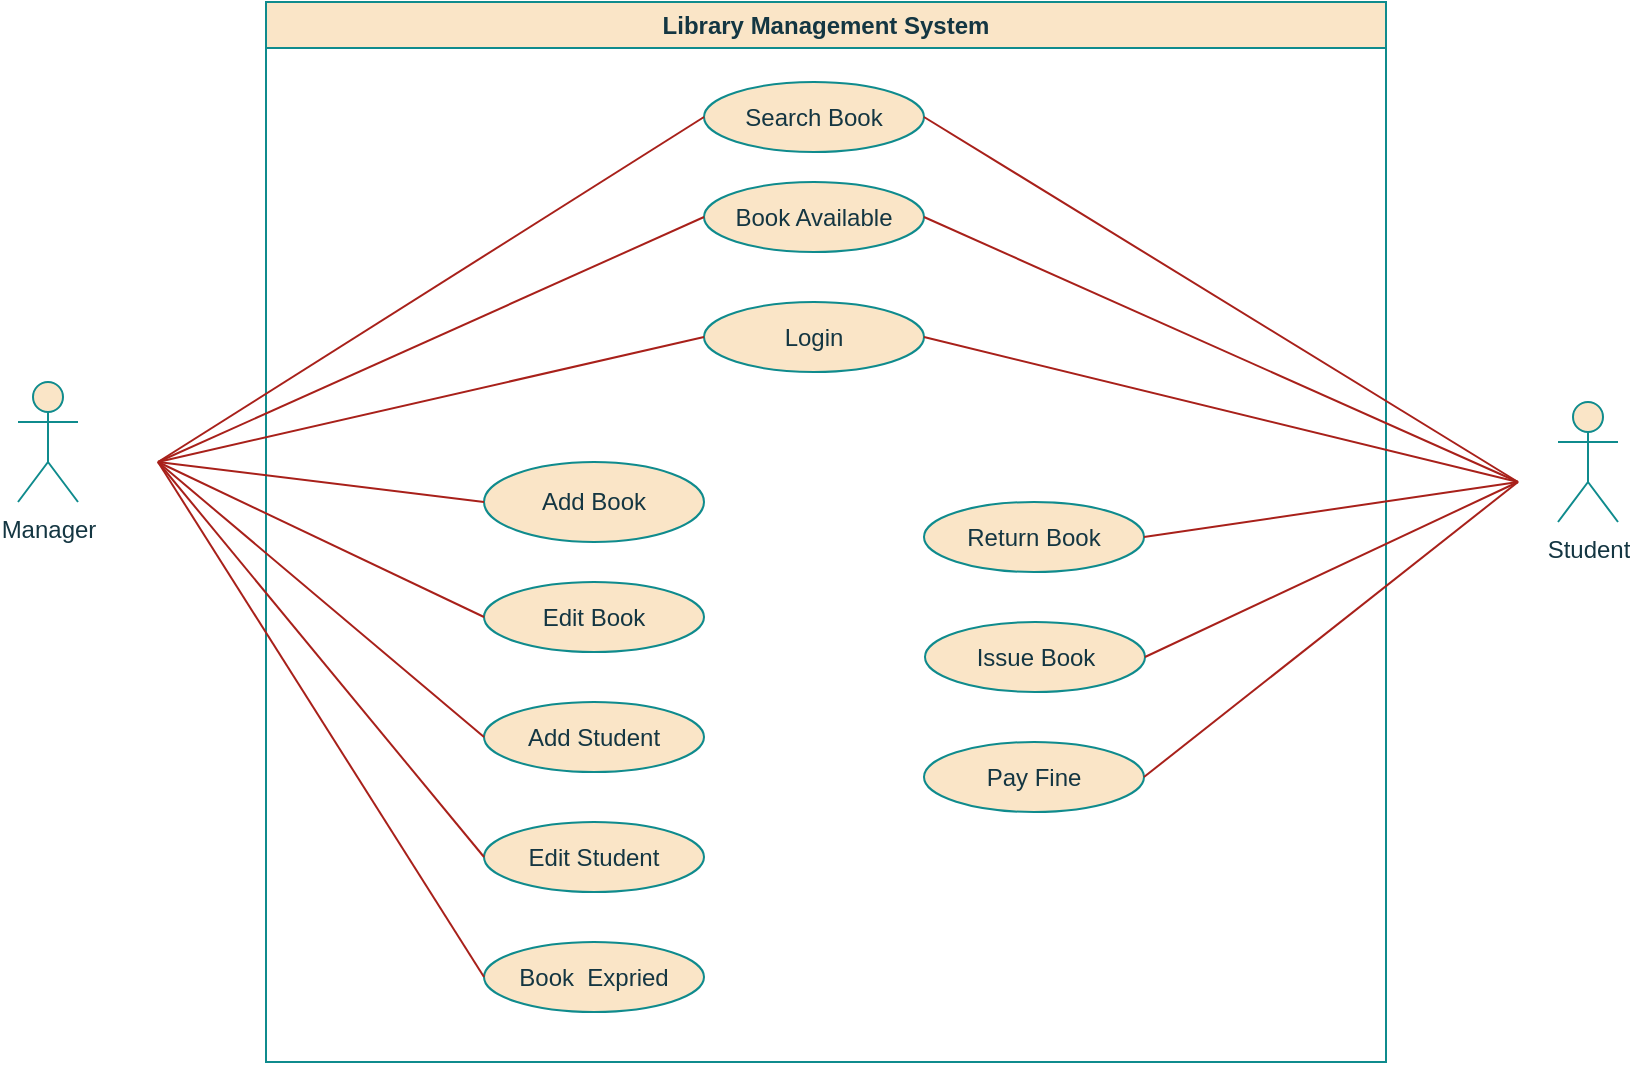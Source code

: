 <mxfile version="20.8.23" type="device" pages="3"><diagram id="uOkLZVvxmnWbiahNmg-E" name="Use Case"><mxGraphModel dx="1563" dy="801" grid="1" gridSize="10" guides="1" tooltips="1" connect="1" arrows="1" fold="1" page="1" pageScale="1" pageWidth="827" pageHeight="1169" math="0" shadow="0"><root><mxCell id="0"/><mxCell id="1" parent="0"/><mxCell id="xdFYo8zDKqeKgAtqm7Xd-2" value="Manager" style="shape=umlActor;verticalLabelPosition=bottom;verticalAlign=top;html=1;outlineConnect=0;labelBackgroundColor=none;fillColor=#FAE5C7;strokeColor=#0F8B8D;fontColor=#143642;" parent="1" vertex="1"><mxGeometry x="10" y="190" width="30" height="60" as="geometry"/></mxCell><mxCell id="xdFYo8zDKqeKgAtqm7Xd-3" value="Library Management System" style="swimlane;whiteSpace=wrap;html=1;labelBackgroundColor=none;fillColor=#FAE5C7;strokeColor=#0F8B8D;fontColor=#143642;" parent="1" vertex="1"><mxGeometry x="134" width="560" height="530" as="geometry"/></mxCell><mxCell id="xdFYo8zDKqeKgAtqm7Xd-6" value="Add Book" style="ellipse;whiteSpace=wrap;html=1;labelBackgroundColor=none;fillColor=#FAE5C7;strokeColor=#0F8B8D;fontColor=#143642;" parent="xdFYo8zDKqeKgAtqm7Xd-3" vertex="1"><mxGeometry x="109" y="230" width="110" height="40" as="geometry"/></mxCell><mxCell id="xdFYo8zDKqeKgAtqm7Xd-9" value="Edit Book" style="ellipse;whiteSpace=wrap;html=1;labelBackgroundColor=none;fillColor=#FAE5C7;strokeColor=#0F8B8D;fontColor=#143642;" parent="xdFYo8zDKqeKgAtqm7Xd-3" vertex="1"><mxGeometry x="109" y="290" width="110" height="35" as="geometry"/></mxCell><mxCell id="xdFYo8zDKqeKgAtqm7Xd-10" value="Add Student" style="ellipse;whiteSpace=wrap;html=1;labelBackgroundColor=none;fillColor=#FAE5C7;strokeColor=#0F8B8D;fontColor=#143642;" parent="xdFYo8zDKqeKgAtqm7Xd-3" vertex="1"><mxGeometry x="109" y="350" width="110" height="35" as="geometry"/></mxCell><mxCell id="xdFYo8zDKqeKgAtqm7Xd-12" value="Edit Student" style="ellipse;whiteSpace=wrap;html=1;labelBackgroundColor=none;fillColor=#FAE5C7;strokeColor=#0F8B8D;fontColor=#143642;" parent="xdFYo8zDKqeKgAtqm7Xd-3" vertex="1"><mxGeometry x="109" y="410" width="110" height="35" as="geometry"/></mxCell><mxCell id="xdFYo8zDKqeKgAtqm7Xd-14" value="Search Book" style="ellipse;whiteSpace=wrap;html=1;labelBackgroundColor=none;fillColor=#FAE5C7;strokeColor=#0F8B8D;fontColor=#143642;" parent="xdFYo8zDKqeKgAtqm7Xd-3" vertex="1"><mxGeometry x="219" y="40" width="110" height="35" as="geometry"/></mxCell><mxCell id="xdFYo8zDKqeKgAtqm7Xd-16" value="Book Available" style="ellipse;whiteSpace=wrap;html=1;labelBackgroundColor=none;fillColor=#FAE5C7;strokeColor=#0F8B8D;fontColor=#143642;" parent="xdFYo8zDKqeKgAtqm7Xd-3" vertex="1"><mxGeometry x="219" y="90" width="110" height="35" as="geometry"/></mxCell><mxCell id="xdFYo8zDKqeKgAtqm7Xd-19" value="Book&amp;nbsp; Expried" style="ellipse;whiteSpace=wrap;html=1;labelBackgroundColor=none;fillColor=#FAE5C7;strokeColor=#0F8B8D;fontColor=#143642;" parent="xdFYo8zDKqeKgAtqm7Xd-3" vertex="1"><mxGeometry x="109" y="470" width="110" height="35" as="geometry"/></mxCell><mxCell id="fXSW5P2r8p1NG4btd9Tk-15" value="Issue Book" style="ellipse;whiteSpace=wrap;html=1;labelBackgroundColor=none;fillColor=#FAE5C7;strokeColor=#0F8B8D;fontColor=#143642;" parent="xdFYo8zDKqeKgAtqm7Xd-3" vertex="1"><mxGeometry x="329.5" y="310" width="110" height="35" as="geometry"/></mxCell><mxCell id="fXSW5P2r8p1NG4btd9Tk-16" value="Return Book" style="ellipse;whiteSpace=wrap;html=1;labelBackgroundColor=none;fillColor=#FAE5C7;strokeColor=#0F8B8D;fontColor=#143642;" parent="xdFYo8zDKqeKgAtqm7Xd-3" vertex="1"><mxGeometry x="329" y="250" width="110" height="35" as="geometry"/></mxCell><mxCell id="5dwQXkDPHCpDI5ThsYv--5" value="Login" style="ellipse;whiteSpace=wrap;html=1;labelBackgroundColor=none;fillColor=#FAE5C7;strokeColor=#0F8B8D;fontColor=#143642;" parent="xdFYo8zDKqeKgAtqm7Xd-3" vertex="1"><mxGeometry x="219" y="150" width="110" height="35" as="geometry"/></mxCell><mxCell id="5dwQXkDPHCpDI5ThsYv--11" value="Pay Fine" style="ellipse;whiteSpace=wrap;html=1;labelBackgroundColor=none;fillColor=#FAE5C7;strokeColor=#0F8B8D;fontColor=#143642;" parent="xdFYo8zDKqeKgAtqm7Xd-3" vertex="1"><mxGeometry x="329" y="370" width="110" height="35" as="geometry"/></mxCell><mxCell id="fXSW5P2r8p1NG4btd9Tk-8" value="" style="endArrow=none;html=1;rounded=0;entryX=0;entryY=0.5;entryDx=0;entryDy=0;labelBackgroundColor=none;strokeColor=#A8201A;fontColor=default;" parent="1" target="xdFYo8zDKqeKgAtqm7Xd-14" edge="1"><mxGeometry width="50" height="50" relative="1" as="geometry"><mxPoint x="80" y="230" as="sourcePoint"/><mxPoint x="440" y="200" as="targetPoint"/></mxGeometry></mxCell><mxCell id="fXSW5P2r8p1NG4btd9Tk-9" value="" style="endArrow=none;html=1;rounded=0;strokeColor=#A8201A;fontColor=default;entryX=0;entryY=0.5;entryDx=0;entryDy=0;labelBackgroundColor=none;" parent="1" target="xdFYo8zDKqeKgAtqm7Xd-16" edge="1"><mxGeometry width="50" height="50" relative="1" as="geometry"><mxPoint x="80" y="230" as="sourcePoint"/><mxPoint x="440" y="200" as="targetPoint"/></mxGeometry></mxCell><mxCell id="fXSW5P2r8p1NG4btd9Tk-10" value="" style="endArrow=none;html=1;rounded=0;strokeColor=#A8201A;fontColor=default;entryX=0;entryY=0.5;entryDx=0;entryDy=0;labelBackgroundColor=none;" parent="1" target="xdFYo8zDKqeKgAtqm7Xd-6" edge="1"><mxGeometry width="50" height="50" relative="1" as="geometry"><mxPoint x="80" y="230" as="sourcePoint"/><mxPoint x="440" y="200" as="targetPoint"/></mxGeometry></mxCell><mxCell id="fXSW5P2r8p1NG4btd9Tk-11" value="" style="endArrow=none;html=1;rounded=0;strokeColor=#A8201A;fontColor=default;entryX=0;entryY=0.5;entryDx=0;entryDy=0;labelBackgroundColor=none;" parent="1" target="xdFYo8zDKqeKgAtqm7Xd-9" edge="1"><mxGeometry width="50" height="50" relative="1" as="geometry"><mxPoint x="80" y="230" as="sourcePoint"/><mxPoint x="440" y="200" as="targetPoint"/></mxGeometry></mxCell><mxCell id="fXSW5P2r8p1NG4btd9Tk-12" value="" style="endArrow=none;html=1;rounded=0;strokeColor=#A8201A;fontColor=default;entryX=0;entryY=0.5;entryDx=0;entryDy=0;labelBackgroundColor=none;" parent="1" target="xdFYo8zDKqeKgAtqm7Xd-10" edge="1"><mxGeometry width="50" height="50" relative="1" as="geometry"><mxPoint x="80" y="230" as="sourcePoint"/><mxPoint x="440" y="200" as="targetPoint"/></mxGeometry></mxCell><mxCell id="fXSW5P2r8p1NG4btd9Tk-13" value="" style="endArrow=none;html=1;rounded=0;strokeColor=#A8201A;fontColor=default;entryX=0;entryY=0.5;entryDx=0;entryDy=0;labelBackgroundColor=none;" parent="1" target="xdFYo8zDKqeKgAtqm7Xd-12" edge="1"><mxGeometry width="50" height="50" relative="1" as="geometry"><mxPoint x="80" y="230" as="sourcePoint"/><mxPoint x="440" y="200" as="targetPoint"/></mxGeometry></mxCell><mxCell id="fXSW5P2r8p1NG4btd9Tk-14" value="" style="endArrow=none;html=1;rounded=0;strokeColor=#A8201A;fontColor=default;entryX=0;entryY=0.5;entryDx=0;entryDy=0;labelBackgroundColor=none;" parent="1" target="xdFYo8zDKqeKgAtqm7Xd-19" edge="1"><mxGeometry width="50" height="50" relative="1" as="geometry"><mxPoint x="80" y="230" as="sourcePoint"/><mxPoint x="440" y="350" as="targetPoint"/></mxGeometry></mxCell><mxCell id="5dwQXkDPHCpDI5ThsYv--1" value="Student" style="shape=umlActor;verticalLabelPosition=bottom;verticalAlign=top;html=1;outlineConnect=0;labelBackgroundColor=none;fillColor=#FAE5C7;strokeColor=#0F8B8D;fontColor=#143642;" parent="1" vertex="1"><mxGeometry x="780" y="200" width="30" height="60" as="geometry"/></mxCell><mxCell id="5dwQXkDPHCpDI5ThsYv--3" value="" style="endArrow=none;html=1;rounded=0;strokeColor=#A8201A;fontColor=#143642;fillColor=#FAE5C7;exitX=1;exitY=0.5;exitDx=0;exitDy=0;" parent="1" source="xdFYo8zDKqeKgAtqm7Xd-14" edge="1"><mxGeometry width="50" height="50" relative="1" as="geometry"><mxPoint x="390" y="270" as="sourcePoint"/><mxPoint x="760" y="240" as="targetPoint"/></mxGeometry></mxCell><mxCell id="5dwQXkDPHCpDI5ThsYv--4" value="" style="endArrow=none;html=1;rounded=0;strokeColor=#A8201A;fontColor=#143642;fillColor=#FAE5C7;exitX=1;exitY=0.5;exitDx=0;exitDy=0;" parent="1" source="xdFYo8zDKqeKgAtqm7Xd-16" edge="1"><mxGeometry width="50" height="50" relative="1" as="geometry"><mxPoint x="390" y="210" as="sourcePoint"/><mxPoint x="760" y="240" as="targetPoint"/></mxGeometry></mxCell><mxCell id="5dwQXkDPHCpDI5ThsYv--6" value="" style="endArrow=none;html=1;rounded=0;strokeColor=#A8201A;fontColor=#143642;fillColor=#FAE5C7;exitX=1;exitY=0.5;exitDx=0;exitDy=0;" parent="1" source="5dwQXkDPHCpDI5ThsYv--5" edge="1"><mxGeometry width="50" height="50" relative="1" as="geometry"><mxPoint x="390" y="280" as="sourcePoint"/><mxPoint x="760" y="240" as="targetPoint"/></mxGeometry></mxCell><mxCell id="5dwQXkDPHCpDI5ThsYv--7" value="" style="endArrow=none;html=1;rounded=0;strokeColor=#A8201A;fontColor=#143642;fillColor=#FAE5C7;entryX=0;entryY=0.5;entryDx=0;entryDy=0;" parent="1" target="5dwQXkDPHCpDI5ThsYv--5" edge="1"><mxGeometry width="50" height="50" relative="1" as="geometry"><mxPoint x="80" y="230" as="sourcePoint"/><mxPoint x="440" y="230" as="targetPoint"/></mxGeometry></mxCell><mxCell id="5dwQXkDPHCpDI5ThsYv--8" value="" style="endArrow=none;html=1;rounded=0;strokeColor=#A8201A;fontColor=#143642;fillColor=#FAE5C7;exitX=1;exitY=0.5;exitDx=0;exitDy=0;" parent="1" source="fXSW5P2r8p1NG4btd9Tk-16" edge="1"><mxGeometry width="50" height="50" relative="1" as="geometry"><mxPoint x="390" y="270" as="sourcePoint"/><mxPoint x="760" y="240" as="targetPoint"/></mxGeometry></mxCell><mxCell id="5dwQXkDPHCpDI5ThsYv--9" value="" style="endArrow=none;html=1;rounded=0;strokeColor=#A8201A;fontColor=#143642;fillColor=#FAE5C7;exitX=1;exitY=0.5;exitDx=0;exitDy=0;" parent="1" source="fXSW5P2r8p1NG4btd9Tk-15" edge="1"><mxGeometry width="50" height="50" relative="1" as="geometry"><mxPoint x="390" y="270" as="sourcePoint"/><mxPoint x="760" y="240" as="targetPoint"/></mxGeometry></mxCell><mxCell id="5dwQXkDPHCpDI5ThsYv--12" value="" style="endArrow=none;html=1;rounded=0;strokeColor=#A8201A;fontColor=#143642;fillColor=#FAE5C7;exitX=1;exitY=0.5;exitDx=0;exitDy=0;" parent="1" source="5dwQXkDPHCpDI5ThsYv--11" edge="1"><mxGeometry width="50" height="50" relative="1" as="geometry"><mxPoint x="390" y="470" as="sourcePoint"/><mxPoint x="760" y="240" as="targetPoint"/></mxGeometry></mxCell></root></mxGraphModel></diagram><diagram id="7mnBoKc1FsjEGYfNTStv" name="Class"><mxGraphModel dx="1563" dy="801" grid="1" gridSize="10" guides="1" tooltips="1" connect="1" arrows="1" fold="1" page="1" pageScale="1" pageWidth="827" pageHeight="1169" math="0" shadow="0"><root><mxCell id="0"/><mxCell id="1" parent="0"/><mxCell id="OFZURUK10wfkT5gRjJD3-1" value="&lt;p style=&quot;margin:0px;margin-top:4px;text-align:center;&quot;&gt;&lt;b&gt;Book&lt;/b&gt;&lt;/p&gt;&lt;hr size=&quot;1&quot;&gt;&lt;p style=&quot;margin:0px;margin-left:4px;&quot;&gt;+ bookID: string&lt;/p&gt;&lt;p style=&quot;margin:0px;margin-left:4px;&quot;&gt;+ title : string&amp;nbsp;&amp;nbsp;&lt;/p&gt;&lt;p style=&quot;margin:0px;margin-left:4px;&quot;&gt;+ author: string&lt;/p&gt;&lt;p style=&quot;margin:0px;margin-left:4px;&quot;&gt;+ byStudentID: string&lt;/p&gt;&lt;p style=&quot;margin:0px;margin-left:4px;&quot;&gt;&lt;span style=&quot;background-color: initial;&quot;&gt;+ expried: date&lt;/span&gt;&lt;br&gt;&lt;/p&gt;&lt;hr size=&quot;1&quot;&gt;&lt;p style=&quot;margin:0px;margin-left:4px;&quot;&gt;&lt;span style=&quot;background-color: initial;&quot;&gt;editBook()&lt;/span&gt;&lt;br&gt;&lt;/p&gt;&lt;p style=&quot;margin:0px;margin-left:4px;&quot;&gt;deleteBook()&lt;/p&gt;&lt;p style=&quot;margin:0px;margin-left:4px;&quot;&gt;getBook()&lt;/p&gt;&lt;p style=&quot;margin:0px;margin-left:4px;&quot;&gt;borrowBook()&lt;/p&gt;&lt;p style=&quot;margin:0px;margin-left:4px;&quot;&gt;&lt;br&gt;&lt;/p&gt;" style="verticalAlign=top;align=left;overflow=fill;fontSize=12;fontFamily=Helvetica;html=1;rounded=0;labelBackgroundColor=none;fillColor=#FAE5C7;strokeColor=#0F8B8D;fontColor=#143642;" parent="1" vertex="1"><mxGeometry x="570" y="390" width="190" height="200" as="geometry"/></mxCell><mxCell id="hiFGdiYwizlRJzChGfKG-1" value="&lt;p style=&quot;margin:0px;margin-top:4px;text-align:center;&quot;&gt;&lt;b&gt;Student&lt;/b&gt;&lt;/p&gt;&lt;hr size=&quot;1&quot;&gt;&lt;p style=&quot;margin:0px;margin-left:4px;&quot;&gt;+ studentID: string&lt;/p&gt;&lt;p style=&quot;margin:0px;margin-left:4px;&quot;&gt;+ name: string&lt;/p&gt;&lt;p style=&quot;margin:0px;margin-left:4px;&quot;&gt;+ phone: string&lt;/p&gt;&lt;p style=&quot;margin:0px;margin-left:4px;&quot;&gt;+ bookBorrowed: array of bookID&lt;/p&gt;&lt;hr size=&quot;1&quot;&gt;&lt;p style=&quot;margin:0px;margin-left:4px;&quot;&gt;getBooks()&lt;/p&gt;&lt;p style=&quot;margin:0px;margin-left:4px;&quot;&gt;editStudent()&lt;/p&gt;&lt;p style=&quot;margin:0px;margin-left:4px;&quot;&gt;deleteStudent()&lt;/p&gt;&lt;p style=&quot;margin:0px;margin-left:4px;&quot;&gt;checkExpried()&lt;/p&gt;&lt;p style=&quot;margin:0px;margin-left:4px;&quot;&gt;returnBook()&lt;/p&gt;&lt;p style=&quot;margin:0px;margin-left:4px;&quot;&gt;&lt;span style=&quot;background-color: initial;&quot;&gt;borrowBook()&lt;/span&gt;&lt;br&gt;&lt;/p&gt;&lt;p style=&quot;margin:0px;margin-left:4px;&quot;&gt;&lt;span style=&quot;background-color: initial;&quot;&gt;searchBook()&lt;/span&gt;&lt;/p&gt;&lt;p style=&quot;margin:0px;margin-left:4px;&quot;&gt;&lt;br&gt;&lt;/p&gt;" style="verticalAlign=top;align=left;overflow=fill;fontSize=12;fontFamily=Helvetica;html=1;rounded=0;labelBackgroundColor=none;fillColor=#FAE5C7;strokeColor=#0F8B8D;fontColor=#143642;" parent="1" vertex="1"><mxGeometry x="590" y="10" width="190" height="210" as="geometry"/></mxCell><mxCell id="J20EvwhxMdbsz5aRMCPJ-2" value="&lt;p style=&quot;margin:0px;margin-top:4px;text-align:center;&quot;&gt;&lt;b&gt;Manager&lt;/b&gt;&lt;/p&gt;&lt;hr size=&quot;1&quot;&gt;&lt;p style=&quot;margin:0px;margin-left:4px;&quot;&gt;+ userID: &quot;admin&quot;&lt;/p&gt;&lt;p style=&quot;margin:0px;margin-left:4px;&quot;&gt;+ password: string (admin)&lt;/p&gt;&lt;hr size=&quot;1&quot;&gt;&lt;p style=&quot;margin:0px;margin-left:4px;&quot;&gt;addBook()&lt;/p&gt;&lt;p style=&quot;margin:0px;margin-left:4px;&quot;&gt;editBook()&lt;/p&gt;&lt;p style=&quot;margin:0px;margin-left:4px;&quot;&gt;deleteBook()&lt;/p&gt;&lt;p style=&quot;margin:0px;margin-left:4px;&quot;&gt;searchBook()&lt;/p&gt;&lt;p style=&quot;margin:0px;margin-left:4px;&quot;&gt;getBook()&lt;/p&gt;&lt;p style=&quot;margin:0px;margin-left:4px;&quot;&gt;getBooks()&lt;/p&gt;&lt;p style=&quot;margin:0px;margin-left:4px;&quot;&gt;getStudents()&lt;/p&gt;&lt;p style=&quot;margin:0px;margin-left:4px;&quot;&gt;searchStudent()&lt;/p&gt;&lt;p style=&quot;margin:0px;margin-left:4px;&quot;&gt;addStudent()&lt;/p&gt;&lt;p style=&quot;margin:0px;margin-left:4px;&quot;&gt;editStudent()&lt;/p&gt;&lt;p style=&quot;margin:0px;margin-left:4px;&quot;&gt;deleteStudent()&lt;/p&gt;&lt;p style=&quot;margin:0px;margin-left:4px;&quot;&gt;bookExpried()&lt;/p&gt;&lt;p style=&quot;margin:0px;margin-left:4px;&quot;&gt;&lt;br&gt;&lt;/p&gt;" style="verticalAlign=top;align=left;overflow=fill;fontSize=12;fontFamily=Helvetica;html=1;rounded=0;labelBackgroundColor=none;fillColor=#FAE5C7;strokeColor=#0F8B8D;fontColor=#143642;" parent="1" vertex="1"><mxGeometry x="40" y="210" width="190" height="260" as="geometry"/></mxCell><mxCell id="DVfpoHDPnZDGFsJDqeU1-1" value="&lt;p style=&quot;margin:0px;margin-top:4px;text-align:center;&quot;&gt;&lt;b&gt;Category&lt;/b&gt;&lt;/p&gt;&lt;hr size=&quot;1&quot;&gt;&lt;p style=&quot;margin:0px;margin-left:4px;&quot;&gt;+ list: array&lt;/p&gt;&lt;p style=&quot;margin:0px;margin-left:4px;&quot;&gt;+ title: string&lt;/p&gt;&lt;p style=&quot;margin:0px;margin-left:4px;&quot;&gt;+ details: string&lt;/p&gt;&lt;hr size=&quot;1&quot;&gt;&lt;p style=&quot;margin:0px;margin-left:4px;&quot;&gt;getBooks()&lt;/p&gt;&lt;p style=&quot;margin:0px;margin-left:4px;&quot;&gt;getStudent()&lt;/p&gt;&lt;p style=&quot;margin:0px;margin-left:4px;&quot;&gt;filler()&lt;/p&gt;&lt;p style=&quot;margin:0px;margin-left:4px;&quot;&gt;searchBook()&lt;/p&gt;&lt;p style=&quot;margin:0px;margin-left:4px;&quot;&gt;searchStudent()&lt;/p&gt;&lt;p style=&quot;margin:0px;margin-left:4px;&quot;&gt;bookExpried()&lt;/p&gt;&lt;p style=&quot;margin:0px;margin-left:4px;&quot;&gt;&lt;br&gt;&lt;/p&gt;" style="verticalAlign=top;align=left;overflow=fill;fontSize=12;fontFamily=Helvetica;html=1;rounded=0;labelBackgroundColor=none;fillColor=#FAE5C7;strokeColor=#0F8B8D;fontColor=#143642;" parent="1" vertex="1"><mxGeometry x="350" y="230" width="190" height="190" as="geometry"/></mxCell><mxCell id="zjQzbIeLS4kWlQUXbg6B-1" value="&lt;p style=&quot;margin:0px;margin-top:4px;text-align:center;&quot;&gt;&lt;b&gt;Account&lt;/b&gt;&lt;/p&gt;&lt;hr size=&quot;1&quot;&gt;&lt;p style=&quot;margin:0px;margin-left:4px;&quot;&gt;&lt;br&gt;&lt;/p&gt;&lt;hr size=&quot;1&quot;&gt;&lt;p style=&quot;margin:0px;margin-left:4px;&quot;&gt;login()&lt;/p&gt;&lt;p style=&quot;margin:0px;margin-left:4px;&quot;&gt;logout()&lt;/p&gt;&lt;p style=&quot;margin:0px;margin-left:4px;&quot;&gt;&lt;br&gt;&lt;/p&gt;" style="verticalAlign=top;align=left;overflow=fill;fontSize=12;fontFamily=Helvetica;html=1;rounded=0;labelBackgroundColor=none;fillColor=#FAE5C7;strokeColor=#0F8B8D;fontColor=#143642;" parent="1" vertex="1"><mxGeometry x="70" y="10" width="190" height="140" as="geometry"/></mxCell><mxCell id="zjQzbIeLS4kWlQUXbg6B-6" value="extends" style="endArrow=classic;html=1;rounded=0;strokeColor=#a82044;exitX=0;exitY=0.25;exitDx=0;exitDy=0;entryX=1;entryY=0.5;entryDx=0;entryDy=0;" parent="1" source="hiFGdiYwizlRJzChGfKG-1" target="zjQzbIeLS4kWlQUXbg6B-1" edge="1"><mxGeometry width="50" height="50" relative="1" as="geometry"><mxPoint x="360" y="320" as="sourcePoint"/><mxPoint x="410" y="270" as="targetPoint"/></mxGeometry></mxCell><mxCell id="zjQzbIeLS4kWlQUXbg6B-7" value="extends" style="endArrow=classic;html=1;rounded=0;strokeColor=#a82044;exitX=0.5;exitY=0;exitDx=0;exitDy=0;entryX=0.5;entryY=1;entryDx=0;entryDy=0;" parent="1" source="J20EvwhxMdbsz5aRMCPJ-2" target="zjQzbIeLS4kWlQUXbg6B-1" edge="1"><mxGeometry width="50" height="50" relative="1" as="geometry"><mxPoint x="360" y="280" as="sourcePoint"/><mxPoint x="410" y="230" as="targetPoint"/></mxGeometry></mxCell><mxCell id="zjQzbIeLS4kWlQUXbg6B-10" value="" style="endArrow=none;html=1;rounded=0;strokeColor=#a82044;exitX=1;exitY=0.5;exitDx=0;exitDy=0;entryX=0;entryY=0.5;entryDx=0;entryDy=0;" parent="1" source="J20EvwhxMdbsz5aRMCPJ-2" target="DVfpoHDPnZDGFsJDqeU1-1" edge="1"><mxGeometry width="50" height="50" relative="1" as="geometry"><mxPoint x="360" y="370" as="sourcePoint"/><mxPoint x="410" y="320" as="targetPoint"/></mxGeometry></mxCell><mxCell id="zjQzbIeLS4kWlQUXbg6B-11" value="" style="endArrow=none;html=1;rounded=0;strokeColor=#a82044;exitX=0.5;exitY=0;exitDx=0;exitDy=0;entryX=0;entryY=0.5;entryDx=0;entryDy=0;" parent="1" source="DVfpoHDPnZDGFsJDqeU1-1" target="hiFGdiYwizlRJzChGfKG-1" edge="1"><mxGeometry width="50" height="50" relative="1" as="geometry"><mxPoint x="360" y="370" as="sourcePoint"/><mxPoint x="410" y="320" as="targetPoint"/></mxGeometry></mxCell><mxCell id="zjQzbIeLS4kWlQUXbg6B-12" value="" style="endArrow=classic;html=1;rounded=0;strokeColor=#a82044;exitX=0.5;exitY=1;exitDx=0;exitDy=0;entryX=0;entryY=0.5;entryDx=0;entryDy=0;" parent="1" source="DVfpoHDPnZDGFsJDqeU1-1" target="OFZURUK10wfkT5gRjJD3-1" edge="1"><mxGeometry width="50" height="50" relative="1" as="geometry"><mxPoint x="360" y="370" as="sourcePoint"/><mxPoint x="410" y="320" as="targetPoint"/></mxGeometry></mxCell><mxCell id="zjQzbIeLS4kWlQUXbg6B-13" value="" style="endArrow=classic;html=1;rounded=0;strokeColor=#a82044;exitX=1;exitY=0.75;exitDx=0;exitDy=0;entryX=0;entryY=0.75;entryDx=0;entryDy=0;" parent="1" source="J20EvwhxMdbsz5aRMCPJ-2" target="OFZURUK10wfkT5gRjJD3-1" edge="1"><mxGeometry width="50" height="50" relative="1" as="geometry"><mxPoint x="360" y="370" as="sourcePoint"/><mxPoint x="410" y="320" as="targetPoint"/></mxGeometry></mxCell></root></mxGraphModel></diagram><diagram id="58M_8Q4PW9_ogB__SuQH" name="Activity"><mxGraphModel dx="2200" dy="1190" grid="1" gridSize="10" guides="1" tooltips="1" connect="1" arrows="1" fold="1" page="1" pageScale="1" pageWidth="1654" pageHeight="2336" math="0" shadow="0"><root><mxCell id="0"/><mxCell id="1" parent="0"/><mxCell id="lMFX3iQfjpDK41kEJhHL-4" style="edgeStyle=orthogonalEdgeStyle;rounded=0;orthogonalLoop=1;jettySize=auto;html=1;strokeColor=#A8201A;labelBackgroundColor=none;fontColor=default;startArrow=none;" parent="1" source="lMFX3iQfjpDK41kEJhHL-13" target="lMFX3iQfjpDK41kEJhHL-3" edge="1"><mxGeometry relative="1" as="geometry"><mxPoint x="780" y="50" as="sourcePoint"/></mxGeometry></mxCell><mxCell id="lMFX3iQfjpDK41kEJhHL-12" style="edgeStyle=orthogonalEdgeStyle;rounded=0;orthogonalLoop=1;jettySize=auto;html=1;exitX=0.5;exitY=1;exitDx=0;exitDy=0;entryX=0.5;entryY=0;entryDx=0;entryDy=0;strokeColor=#A8201A;fontColor=#143642;fillColor=#FAE5C7;" parent="1" source="lMFX3iQfjpDK41kEJhHL-3" target="lMFX3iQfjpDK41kEJhHL-11" edge="1"><mxGeometry relative="1" as="geometry"/></mxCell><mxCell id="lMFX3iQfjpDK41kEJhHL-3" value="login" style="rounded=1;whiteSpace=wrap;html=1;labelBackgroundColor=none;fillColor=#FAE5C7;strokeColor=#0F8B8D;fontColor=#143642;" parent="1" vertex="1"><mxGeometry x="687.5" y="100" width="105" height="30" as="geometry"/></mxCell><mxCell id="iPwSSAkDsUlnAcekTfTm-4" style="edgeStyle=orthogonalEdgeStyle;rounded=0;orthogonalLoop=1;jettySize=auto;html=1;exitX=0.5;exitY=1;exitDx=0;exitDy=0;entryX=0.5;entryY=0;entryDx=0;entryDy=0;strokeColor=#A8201A;fontColor=#143642;fillColor=#FAE5C7;" parent="1" source="lMFX3iQfjpDK41kEJhHL-5" target="lMFX3iQfjpDK41kEJhHL-8" edge="1"><mxGeometry relative="1" as="geometry"/></mxCell><mxCell id="lMFX3iQfjpDK41kEJhHL-5" value="create new book" style="rounded=1;whiteSpace=wrap;html=1;labelBackgroundColor=none;fillColor=#FAE5C7;strokeColor=#0F8B8D;fontColor=#143642;" parent="1" vertex="1"><mxGeometry x="500" y="330" width="90" height="30" as="geometry"/></mxCell><mxCell id="iPwSSAkDsUlnAcekTfTm-5" style="edgeStyle=orthogonalEdgeStyle;rounded=0;orthogonalLoop=1;jettySize=auto;html=1;exitX=0.5;exitY=1;exitDx=0;exitDy=0;entryX=0.5;entryY=0;entryDx=0;entryDy=0;strokeColor=#A8201A;fontColor=#143642;fillColor=#FAE5C7;" parent="1" source="lMFX3iQfjpDK41kEJhHL-8" target="lMFX3iQfjpDK41kEJhHL-9" edge="1"><mxGeometry relative="1" as="geometry"/></mxCell><mxCell id="lMFX3iQfjpDK41kEJhHL-8" value="enter info book" style="rounded=1;whiteSpace=wrap;html=1;labelBackgroundColor=none;fillColor=#FAE5C7;strokeColor=#0F8B8D;fontColor=#143642;" parent="1" vertex="1"><mxGeometry x="500" y="400" width="90" height="30" as="geometry"/></mxCell><mxCell id="lMFX3iQfjpDK41kEJhHL-9" value="add book" style="rounded=1;whiteSpace=wrap;html=1;labelBackgroundColor=none;fillColor=#FAE5C7;strokeColor=#0F8B8D;fontColor=#143642;" parent="1" vertex="1"><mxGeometry x="500" y="480" width="90" height="30" as="geometry"/></mxCell><mxCell id="lMFX3iQfjpDK41kEJhHL-11" value="check account" style="rhombus;whiteSpace=wrap;html=1;labelBackgroundColor=none;fillColor=#FAE5C7;strokeColor=#0F8B8D;fontColor=#143642;" parent="1" vertex="1"><mxGeometry x="702.5" y="170" width="75" height="70" as="geometry"/></mxCell><mxCell id="lMFX3iQfjpDK41kEJhHL-13" value="" style="ellipse;whiteSpace=wrap;html=1;strokeColor=#0F8B8D;fontColor=#143642;fillColor=#FAE5C7;" parent="1" vertex="1"><mxGeometry x="730" y="40" width="20" height="20" as="geometry"/></mxCell><mxCell id="lMFX3iQfjpDK41kEJhHL-17" value="" style="endArrow=classic;html=1;rounded=0;strokeColor=#A8201A;fontColor=#143642;fillColor=#FAE5C7;exitX=1;exitY=0.5;exitDx=0;exitDy=0;entryX=0;entryY=0.5;entryDx=0;entryDy=0;" parent="1" source="lMFX3iQfjpDK41kEJhHL-11" target="uukxbk1NKoJTF13Ms9i8-1" edge="1"><mxGeometry width="50" height="50" relative="1" as="geometry"><mxPoint x="650" y="240" as="sourcePoint"/><mxPoint x="900" y="205" as="targetPoint"/></mxGeometry></mxCell><mxCell id="lMFX3iQfjpDK41kEJhHL-18" value="" style="endArrow=classic;html=1;rounded=0;strokeColor=#A8201A;fontColor=#143642;fillColor=#FAE5C7;exitX=0;exitY=0.5;exitDx=0;exitDy=0;entryX=1;entryY=0.5;entryDx=0;entryDy=0;" parent="1" source="lMFX3iQfjpDK41kEJhHL-11" target="iPwSSAkDsUlnAcekTfTm-6" edge="1"><mxGeometry width="50" height="50" relative="1" as="geometry"><mxPoint x="650" y="240" as="sourcePoint"/><mxPoint x="380" y="205" as="targetPoint"/></mxGeometry></mxCell><mxCell id="cOmadsh61T-_d99aTZA7-1" value="list book" style="rounded=1;whiteSpace=wrap;html=1;strokeColor=#0F8B8D;fontColor=#143642;fillColor=#FAE5C7;" parent="1" vertex="1"><mxGeometry x="702.5" y="330" width="80" height="30" as="geometry"/></mxCell><mxCell id="uukxbk1NKoJTF13Ms9i8-1" value="student" style="ellipse;whiteSpace=wrap;html=1;aspect=fixed;strokeColor=#0F8B8D;fontColor=#143642;fillColor=#FAE5C7;" parent="1" vertex="1"><mxGeometry x="960" y="172.5" width="65" height="65" as="geometry"/></mxCell><mxCell id="uukxbk1NKoJTF13Ms9i8-3" value="" style="endArrow=none;html=1;rounded=0;strokeColor=#A8201A;fontColor=#143642;fillColor=#FAE5C7;exitX=0.5;exitY=1;exitDx=0;exitDy=0;" parent="1" source="uukxbk1NKoJTF13Ms9i8-1" edge="1"><mxGeometry width="50" height="50" relative="1" as="geometry"><mxPoint x="650" y="240" as="sourcePoint"/><mxPoint x="993" y="280" as="targetPoint"/></mxGeometry></mxCell><mxCell id="uukxbk1NKoJTF13Ms9i8-5" value="" style="endArrow=classic;html=1;rounded=0;strokeColor=#A8201A;fontColor=#143642;fillColor=#FAE5C7;exitX=0.5;exitY=1;exitDx=0;exitDy=0;entryX=0.5;entryY=0;entryDx=0;entryDy=0;" parent="1" source="cOmadsh61T-_d99aTZA7-1" target="uukxbk1NKoJTF13Ms9i8-6" edge="1"><mxGeometry width="50" height="50" relative="1" as="geometry"><mxPoint x="650" y="450" as="sourcePoint"/><mxPoint x="818" y="410" as="targetPoint"/></mxGeometry></mxCell><mxCell id="uukxbk1NKoJTF13Ms9i8-10" style="edgeStyle=orthogonalEdgeStyle;rounded=0;orthogonalLoop=1;jettySize=auto;html=1;exitX=0.5;exitY=1;exitDx=0;exitDy=0;entryX=0.5;entryY=0;entryDx=0;entryDy=0;strokeColor=#A8201A;fontColor=#143642;fillColor=#FAE5C7;" parent="1" source="uukxbk1NKoJTF13Ms9i8-6" target="uukxbk1NKoJTF13Ms9i8-7" edge="1"><mxGeometry relative="1" as="geometry"/></mxCell><mxCell id="uukxbk1NKoJTF13Ms9i8-6" value="get books" style="rounded=1;whiteSpace=wrap;html=1;strokeColor=#0F8B8D;fontColor=#143642;fillColor=#FAE5C7;" parent="1" vertex="1"><mxGeometry x="702.5" y="400" width="80" height="30" as="geometry"/></mxCell><mxCell id="uukxbk1NKoJTF13Ms9i8-11" style="edgeStyle=orthogonalEdgeStyle;rounded=0;orthogonalLoop=1;jettySize=auto;html=1;exitX=0.5;exitY=1;exitDx=0;exitDy=0;entryX=0.5;entryY=0;entryDx=0;entryDy=0;strokeColor=#A8201A;fontColor=#143642;fillColor=#FAE5C7;" parent="1" source="uukxbk1NKoJTF13Ms9i8-7" target="uukxbk1NKoJTF13Ms9i8-9" edge="1"><mxGeometry relative="1" as="geometry"/></mxCell><mxCell id="uukxbk1NKoJTF13Ms9i8-7" value="fillter" style="rounded=1;whiteSpace=wrap;html=1;strokeColor=#0F8B8D;fontColor=#143642;fillColor=#FAE5C7;" parent="1" vertex="1"><mxGeometry x="702.5" y="480" width="80" height="30" as="geometry"/></mxCell><mxCell id="uukxbk1NKoJTF13Ms9i8-9" value="display" style="rounded=1;whiteSpace=wrap;html=1;strokeColor=#0F8B8D;fontColor=#143642;fillColor=#FAE5C7;" parent="1" vertex="1"><mxGeometry x="702.5" y="550" width="80" height="30" as="geometry"/></mxCell><mxCell id="uukxbk1NKoJTF13Ms9i8-12" value="" style="endArrow=classic;html=1;rounded=0;strokeColor=#A8201A;fontColor=#143642;fillColor=#FAE5C7;entryX=0.5;entryY=0;entryDx=0;entryDy=0;" parent="1" target="cOmadsh61T-_d99aTZA7-1" edge="1"><mxGeometry width="50" height="50" relative="1" as="geometry"><mxPoint x="990" y="280" as="sourcePoint"/><mxPoint x="820" y="330" as="targetPoint"/><Array as="points"><mxPoint x="743" y="280"/></Array></mxGeometry></mxCell><mxCell id="4RPXitY1NGt5H0MsXCWE-1" value="list book borrowed" style="rounded=1;whiteSpace=wrap;html=1;strokeColor=#0F8B8D;fontColor=#143642;fillColor=#FAE5C7;" parent="1" vertex="1"><mxGeometry x="900" y="330" width="80" height="30" as="geometry"/></mxCell><mxCell id="4RPXitY1NGt5H0MsXCWE-2" value="" style="endArrow=classic;html=1;rounded=0;strokeColor=#A8201A;fontColor=#143642;fillColor=#FAE5C7;exitX=0.5;exitY=1;exitDx=0;exitDy=0;" parent="1" source="4RPXitY1NGt5H0MsXCWE-1" edge="1"><mxGeometry width="50" height="50" relative="1" as="geometry"><mxPoint x="772.5" y="450" as="sourcePoint"/><mxPoint x="940.5" y="410" as="targetPoint"/></mxGeometry></mxCell><mxCell id="4RPXitY1NGt5H0MsXCWE-3" style="edgeStyle=orthogonalEdgeStyle;rounded=0;orthogonalLoop=1;jettySize=auto;html=1;exitX=0.5;exitY=1;exitDx=0;exitDy=0;entryX=0.5;entryY=0;entryDx=0;entryDy=0;strokeColor=#A8201A;fontColor=#143642;fillColor=#FAE5C7;" parent="1" source="4RPXitY1NGt5H0MsXCWE-4" edge="1"><mxGeometry relative="1" as="geometry"><mxPoint x="940" y="480" as="targetPoint"/></mxGeometry></mxCell><mxCell id="4RPXitY1NGt5H0MsXCWE-4" value="get book borrowed" style="rounded=1;whiteSpace=wrap;html=1;strokeColor=#0F8B8D;fontColor=#143642;fillColor=#FAE5C7;" parent="1" vertex="1"><mxGeometry x="900" y="410" width="80" height="30" as="geometry"/></mxCell><mxCell id="4RPXitY1NGt5H0MsXCWE-7" value="display" style="rounded=1;whiteSpace=wrap;html=1;strokeColor=#0F8B8D;fontColor=#143642;fillColor=#FAE5C7;" parent="1" vertex="1"><mxGeometry x="900" y="480" width="80" height="30" as="geometry"/></mxCell><mxCell id="4RPXitY1NGt5H0MsXCWE-8" value="" style="endArrow=classic;html=1;rounded=0;strokeColor=#A8201A;fontColor=#143642;fillColor=#FAE5C7;entryX=0.5;entryY=0;entryDx=0;entryDy=0;" parent="1" target="4RPXitY1NGt5H0MsXCWE-1" edge="1"><mxGeometry width="50" height="50" relative="1" as="geometry"><mxPoint x="940" y="280" as="sourcePoint"/><mxPoint x="890" y="310" as="targetPoint"/></mxGeometry></mxCell><mxCell id="2hsI-hQfjht2l0OBeDS6-1" value="borrow book" style="rounded=1;whiteSpace=wrap;html=1;strokeColor=#0F8B8D;fontColor=#143642;fillColor=#FAE5C7;" parent="1" vertex="1"><mxGeometry x="1025" y="330" width="80" height="30" as="geometry"/></mxCell><mxCell id="2hsI-hQfjht2l0OBeDS6-2" value="" style="endArrow=classic;html=1;rounded=0;strokeColor=#A8201A;fontColor=#143642;fillColor=#FAE5C7;exitX=0.5;exitY=1;exitDx=0;exitDy=0;" parent="1" source="2hsI-hQfjht2l0OBeDS6-1" edge="1"><mxGeometry width="50" height="50" relative="1" as="geometry"><mxPoint x="897.5" y="450" as="sourcePoint"/><mxPoint x="1065.5" y="410" as="targetPoint"/></mxGeometry></mxCell><mxCell id="2hsI-hQfjht2l0OBeDS6-4" value="check status" style="rounded=1;whiteSpace=wrap;html=1;strokeColor=#0F8B8D;fontColor=#143642;fillColor=#FAE5C7;" parent="1" vertex="1"><mxGeometry x="1025" y="410" width="80" height="30" as="geometry"/></mxCell><mxCell id="2hsI-hQfjht2l0OBeDS6-6" value="return book" style="rounded=1;whiteSpace=wrap;html=1;strokeColor=#0F8B8D;fontColor=#143642;fillColor=#FAE5C7;" parent="1" vertex="1"><mxGeometry x="1150" y="330" width="80" height="30" as="geometry"/></mxCell><mxCell id="2hsI-hQfjht2l0OBeDS6-7" value="" style="endArrow=classic;html=1;rounded=0;strokeColor=#A8201A;fontColor=#143642;fillColor=#FAE5C7;exitX=0.5;exitY=1;exitDx=0;exitDy=0;" parent="1" source="2hsI-hQfjht2l0OBeDS6-6" edge="1"><mxGeometry width="50" height="50" relative="1" as="geometry"><mxPoint x="1022.5" y="450" as="sourcePoint"/><mxPoint x="1190.5" y="410" as="targetPoint"/></mxGeometry></mxCell><mxCell id="2hsI-hQfjht2l0OBeDS6-8" value="edit status" style="rounded=1;whiteSpace=wrap;html=1;strokeColor=#0F8B8D;fontColor=#143642;fillColor=#FAE5C7;" parent="1" vertex="1"><mxGeometry x="1150" y="410" width="80" height="30" as="geometry"/></mxCell><mxCell id="2hsI-hQfjht2l0OBeDS6-9" value="" style="endArrow=classic;html=1;rounded=0;strokeColor=#A8201A;fontColor=#143642;fillColor=#FAE5C7;exitX=0.5;exitY=1;exitDx=0;exitDy=0;" parent="1" source="2hsI-hQfjht2l0OBeDS6-4" edge="1"><mxGeometry width="50" height="50" relative="1" as="geometry"><mxPoint x="880" y="460" as="sourcePoint"/><mxPoint x="1065" y="480" as="targetPoint"/></mxGeometry></mxCell><mxCell id="2hsI-hQfjht2l0OBeDS6-10" value="edit status book" style="rounded=1;whiteSpace=wrap;html=1;strokeColor=#0F8B8D;fontColor=#143642;fillColor=#FAE5C7;" parent="1" vertex="1"><mxGeometry x="1025" y="480" width="80" height="30" as="geometry"/></mxCell><mxCell id="iPwSSAkDsUlnAcekTfTm-1" value="" style="endArrow=classic;html=1;rounded=0;strokeColor=#A8201A;fontColor=#143642;fillColor=#FAE5C7;entryX=0.5;entryY=0;entryDx=0;entryDy=0;" parent="1" target="2hsI-hQfjht2l0OBeDS6-6" edge="1"><mxGeometry width="50" height="50" relative="1" as="geometry"><mxPoint x="990" y="280" as="sourcePoint"/><mxPoint x="1090" y="290" as="targetPoint"/><Array as="points"><mxPoint x="1190" y="280"/></Array></mxGeometry></mxCell><mxCell id="iPwSSAkDsUlnAcekTfTm-2" value="" style="endArrow=classic;html=1;rounded=0;strokeColor=#A8201A;fontColor=#143642;fillColor=#FAE5C7;entryX=0.5;entryY=0;entryDx=0;entryDy=0;" parent="1" target="2hsI-hQfjht2l0OBeDS6-1" edge="1"><mxGeometry width="50" height="50" relative="1" as="geometry"><mxPoint x="1065" y="280" as="sourcePoint"/><mxPoint x="1000" y="320" as="targetPoint"/></mxGeometry></mxCell><mxCell id="iPwSSAkDsUlnAcekTfTm-6" value="manager" style="ellipse;whiteSpace=wrap;html=1;aspect=fixed;strokeColor=#0F8B8D;fontColor=#143642;fillColor=#FAE5C7;" parent="1" vertex="1"><mxGeometry x="310" y="175" width="65" height="65" as="geometry"/></mxCell><mxCell id="iPwSSAkDsUlnAcekTfTm-7" value="" style="endArrow=none;html=1;rounded=0;strokeColor=#A8201A;fontColor=#143642;fillColor=#FAE5C7;entryX=0.5;entryY=1;entryDx=0;entryDy=0;" parent="1" target="iPwSSAkDsUlnAcekTfTm-6" edge="1"><mxGeometry width="50" height="50" relative="1" as="geometry"><mxPoint x="343" y="280" as="sourcePoint"/><mxPoint x="620" y="370" as="targetPoint"/></mxGeometry></mxCell><mxCell id="iPwSSAkDsUlnAcekTfTm-8" value="" style="endArrow=classic;html=1;rounded=0;strokeColor=#A8201A;fontColor=#143642;fillColor=#FAE5C7;entryX=0.5;entryY=0;entryDx=0;entryDy=0;" parent="1" target="cOmadsh61T-_d99aTZA7-1" edge="1"><mxGeometry width="50" height="50" relative="1" as="geometry"><mxPoint x="340" y="280" as="sourcePoint"/><mxPoint x="620" y="310" as="targetPoint"/><Array as="points"><mxPoint x="743" y="280"/></Array></mxGeometry></mxCell><mxCell id="iPwSSAkDsUlnAcekTfTm-10" value="" style="endArrow=classic;html=1;rounded=0;strokeColor=#A8201A;fontColor=#143642;fillColor=#FAE5C7;entryX=0.5;entryY=0;entryDx=0;entryDy=0;" parent="1" target="lMFX3iQfjpDK41kEJhHL-5" edge="1"><mxGeometry width="50" height="50" relative="1" as="geometry"><mxPoint x="545" y="280" as="sourcePoint"/><mxPoint x="630" y="320" as="targetPoint"/></mxGeometry></mxCell><mxCell id="WoHMwahbwo4yN5IqsCkU-6" style="edgeStyle=orthogonalEdgeStyle;rounded=0;orthogonalLoop=1;jettySize=auto;html=1;exitX=0.5;exitY=1;exitDx=0;exitDy=0;entryX=0.5;entryY=0;entryDx=0;entryDy=0;strokeColor=#A8201A;fontColor=#143642;fillColor=#FAE5C7;" parent="1" source="WoHMwahbwo4yN5IqsCkU-7" target="WoHMwahbwo4yN5IqsCkU-9" edge="1"><mxGeometry relative="1" as="geometry"/></mxCell><mxCell id="WoHMwahbwo4yN5IqsCkU-7" value="create new student" style="rounded=1;whiteSpace=wrap;html=1;labelBackgroundColor=none;fillColor=#FAE5C7;strokeColor=#0F8B8D;fontColor=#143642;" parent="1" vertex="1"><mxGeometry x="350" y="330" width="90" height="30" as="geometry"/></mxCell><mxCell id="WoHMwahbwo4yN5IqsCkU-8" style="edgeStyle=orthogonalEdgeStyle;rounded=0;orthogonalLoop=1;jettySize=auto;html=1;exitX=0.5;exitY=1;exitDx=0;exitDy=0;entryX=0.5;entryY=0;entryDx=0;entryDy=0;strokeColor=#A8201A;fontColor=#143642;fillColor=#FAE5C7;" parent="1" source="WoHMwahbwo4yN5IqsCkU-9" target="WoHMwahbwo4yN5IqsCkU-10" edge="1"><mxGeometry relative="1" as="geometry"/></mxCell><mxCell id="WoHMwahbwo4yN5IqsCkU-9" value="enter info student" style="rounded=1;whiteSpace=wrap;html=1;labelBackgroundColor=none;fillColor=#FAE5C7;strokeColor=#0F8B8D;fontColor=#143642;" parent="1" vertex="1"><mxGeometry x="350" y="400" width="90" height="30" as="geometry"/></mxCell><mxCell id="WoHMwahbwo4yN5IqsCkU-10" value="add student" style="rounded=1;whiteSpace=wrap;html=1;labelBackgroundColor=none;fillColor=#FAE5C7;strokeColor=#0F8B8D;fontColor=#143642;" parent="1" vertex="1"><mxGeometry x="350" y="480" width="90" height="30" as="geometry"/></mxCell><mxCell id="WoHMwahbwo4yN5IqsCkU-11" style="edgeStyle=orthogonalEdgeStyle;rounded=0;orthogonalLoop=1;jettySize=auto;html=1;exitX=0.5;exitY=1;exitDx=0;exitDy=0;entryX=0.5;entryY=0;entryDx=0;entryDy=0;strokeColor=#A8201A;fontColor=#143642;fillColor=#FAE5C7;" parent="1" source="WoHMwahbwo4yN5IqsCkU-12" target="WoHMwahbwo4yN5IqsCkU-14" edge="1"><mxGeometry relative="1" as="geometry"/></mxCell><mxCell id="WoHMwahbwo4yN5IqsCkU-12" value="book expried" style="rounded=1;whiteSpace=wrap;html=1;labelBackgroundColor=none;fillColor=#FAE5C7;strokeColor=#0F8B8D;fontColor=#143642;" parent="1" vertex="1"><mxGeometry x="200" y="330" width="90" height="30" as="geometry"/></mxCell><mxCell id="WoHMwahbwo4yN5IqsCkU-13" style="edgeStyle=orthogonalEdgeStyle;rounded=0;orthogonalLoop=1;jettySize=auto;html=1;exitX=0.5;exitY=1;exitDx=0;exitDy=0;entryX=0.5;entryY=0;entryDx=0;entryDy=0;strokeColor=#A8201A;fontColor=#143642;fillColor=#FAE5C7;" parent="1" source="WoHMwahbwo4yN5IqsCkU-14" target="WoHMwahbwo4yN5IqsCkU-15" edge="1"><mxGeometry relative="1" as="geometry"/></mxCell><mxCell id="WoHMwahbwo4yN5IqsCkU-14" value="get" style="rounded=1;whiteSpace=wrap;html=1;labelBackgroundColor=none;fillColor=#FAE5C7;strokeColor=#0F8B8D;fontColor=#143642;" parent="1" vertex="1"><mxGeometry x="200" y="400" width="90" height="30" as="geometry"/></mxCell><mxCell id="WoHMwahbwo4yN5IqsCkU-15" value="display" style="rounded=1;whiteSpace=wrap;html=1;labelBackgroundColor=none;fillColor=#FAE5C7;strokeColor=#0F8B8D;fontColor=#143642;" parent="1" vertex="1"><mxGeometry x="200" y="480" width="90" height="30" as="geometry"/></mxCell><mxCell id="GjAJPjOMciGuw7C5R_VE-6" style="edgeStyle=orthogonalEdgeStyle;rounded=0;orthogonalLoop=1;jettySize=auto;html=1;exitX=0.5;exitY=1;exitDx=0;exitDy=0;entryX=0.5;entryY=0;entryDx=0;entryDy=0;strokeColor=#A8201A;fontColor=#143642;fillColor=#FAE5C7;" parent="1" source="GjAJPjOMciGuw7C5R_VE-2" target="GjAJPjOMciGuw7C5R_VE-5" edge="1"><mxGeometry relative="1" as="geometry"/></mxCell><mxCell id="GjAJPjOMciGuw7C5R_VE-2" value="search" style="rounded=1;whiteSpace=wrap;html=1;labelBackgroundColor=none;fillColor=#FAE5C7;strokeColor=#0F8B8D;fontColor=#143642;" parent="1" vertex="1"><mxGeometry x="60" y="330" width="90" height="30" as="geometry"/></mxCell><mxCell id="GjAJPjOMciGuw7C5R_VE-3" style="edgeStyle=orthogonalEdgeStyle;rounded=0;orthogonalLoop=1;jettySize=auto;html=1;exitX=0.5;exitY=1;exitDx=0;exitDy=0;entryX=0.5;entryY=0;entryDx=0;entryDy=0;strokeColor=#A8201A;fontColor=#143642;fillColor=#FAE5C7;" parent="1" target="GjAJPjOMciGuw7C5R_VE-5" edge="1"><mxGeometry relative="1" as="geometry"><mxPoint x="105" y="430" as="sourcePoint"/></mxGeometry></mxCell><mxCell id="GjAJPjOMciGuw7C5R_VE-5" value="display" style="rounded=1;whiteSpace=wrap;html=1;labelBackgroundColor=none;fillColor=#FAE5C7;strokeColor=#0F8B8D;fontColor=#143642;" parent="1" vertex="1"><mxGeometry x="60" y="400" width="90" height="30" as="geometry"/></mxCell><mxCell id="_EcqCFnIJZzcZ3f4HdZ--6" value="" style="endArrow=classic;html=1;rounded=0;strokeColor=#A8201A;fontColor=#143642;fillColor=#FAE5C7;entryX=0.5;entryY=0;entryDx=0;entryDy=0;" parent="1" target="WoHMwahbwo4yN5IqsCkU-12" edge="1"><mxGeometry width="50" height="50" relative="1" as="geometry"><mxPoint x="245" y="280" as="sourcePoint"/><mxPoint x="570" y="400" as="targetPoint"/></mxGeometry></mxCell><mxCell id="_EcqCFnIJZzcZ3f4HdZ--7" value="" style="endArrow=classic;html=1;rounded=0;strokeColor=#A8201A;fontColor=#143642;fillColor=#FAE5C7;entryX=0.5;entryY=0;entryDx=0;entryDy=0;" parent="1" target="GjAJPjOMciGuw7C5R_VE-2" edge="1"><mxGeometry width="50" height="50" relative="1" as="geometry"><mxPoint x="340" y="280" as="sourcePoint"/><mxPoint x="400" y="400" as="targetPoint"/><Array as="points"><mxPoint x="105" y="280"/></Array></mxGeometry></mxCell></root></mxGraphModel></diagram></mxfile>
